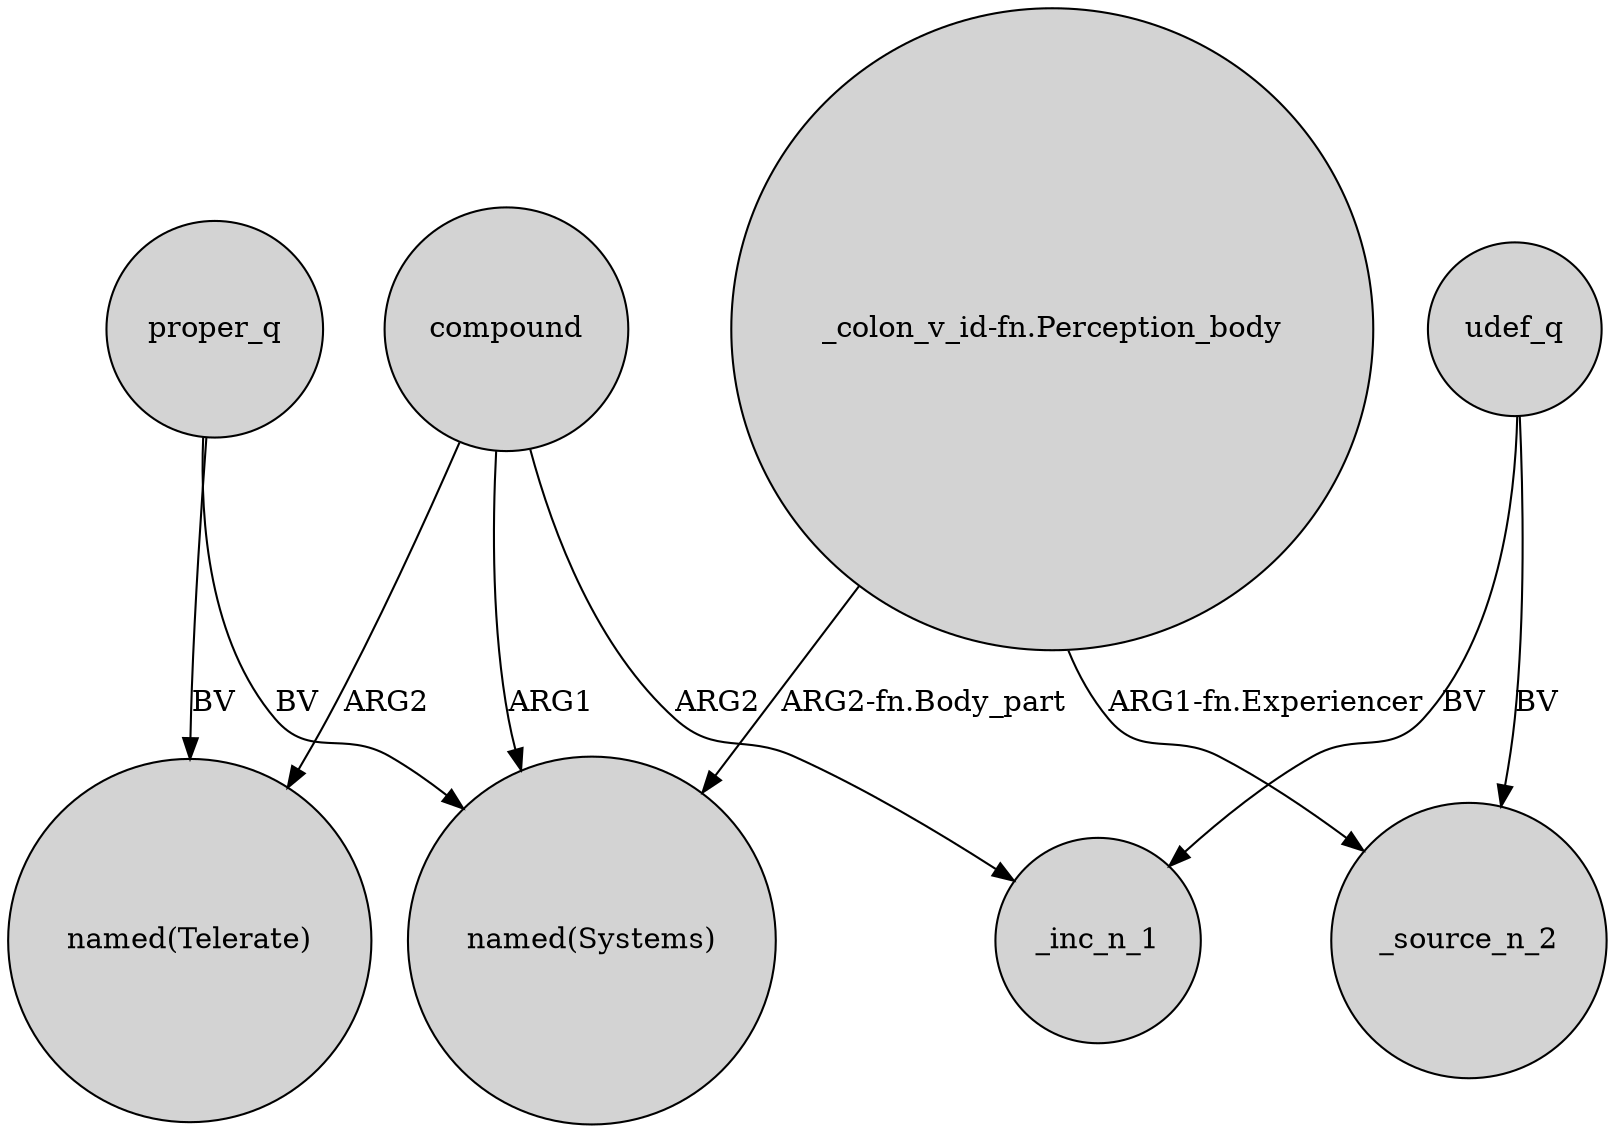 digraph {
	node [shape=circle style=filled]
	proper_q -> "named(Systems)" [label=BV]
	proper_q -> "named(Telerate)" [label=BV]
	compound -> "named(Telerate)" [label=ARG2]
	compound -> "named(Systems)" [label=ARG1]
	"_colon_v_id-fn.Perception_body" -> _source_n_2 [label="ARG1-fn.Experiencer"]
	"_colon_v_id-fn.Perception_body" -> "named(Systems)" [label="ARG2-fn.Body_part"]
	udef_q -> _inc_n_1 [label=BV]
	udef_q -> _source_n_2 [label=BV]
	compound -> _inc_n_1 [label=ARG2]
}
